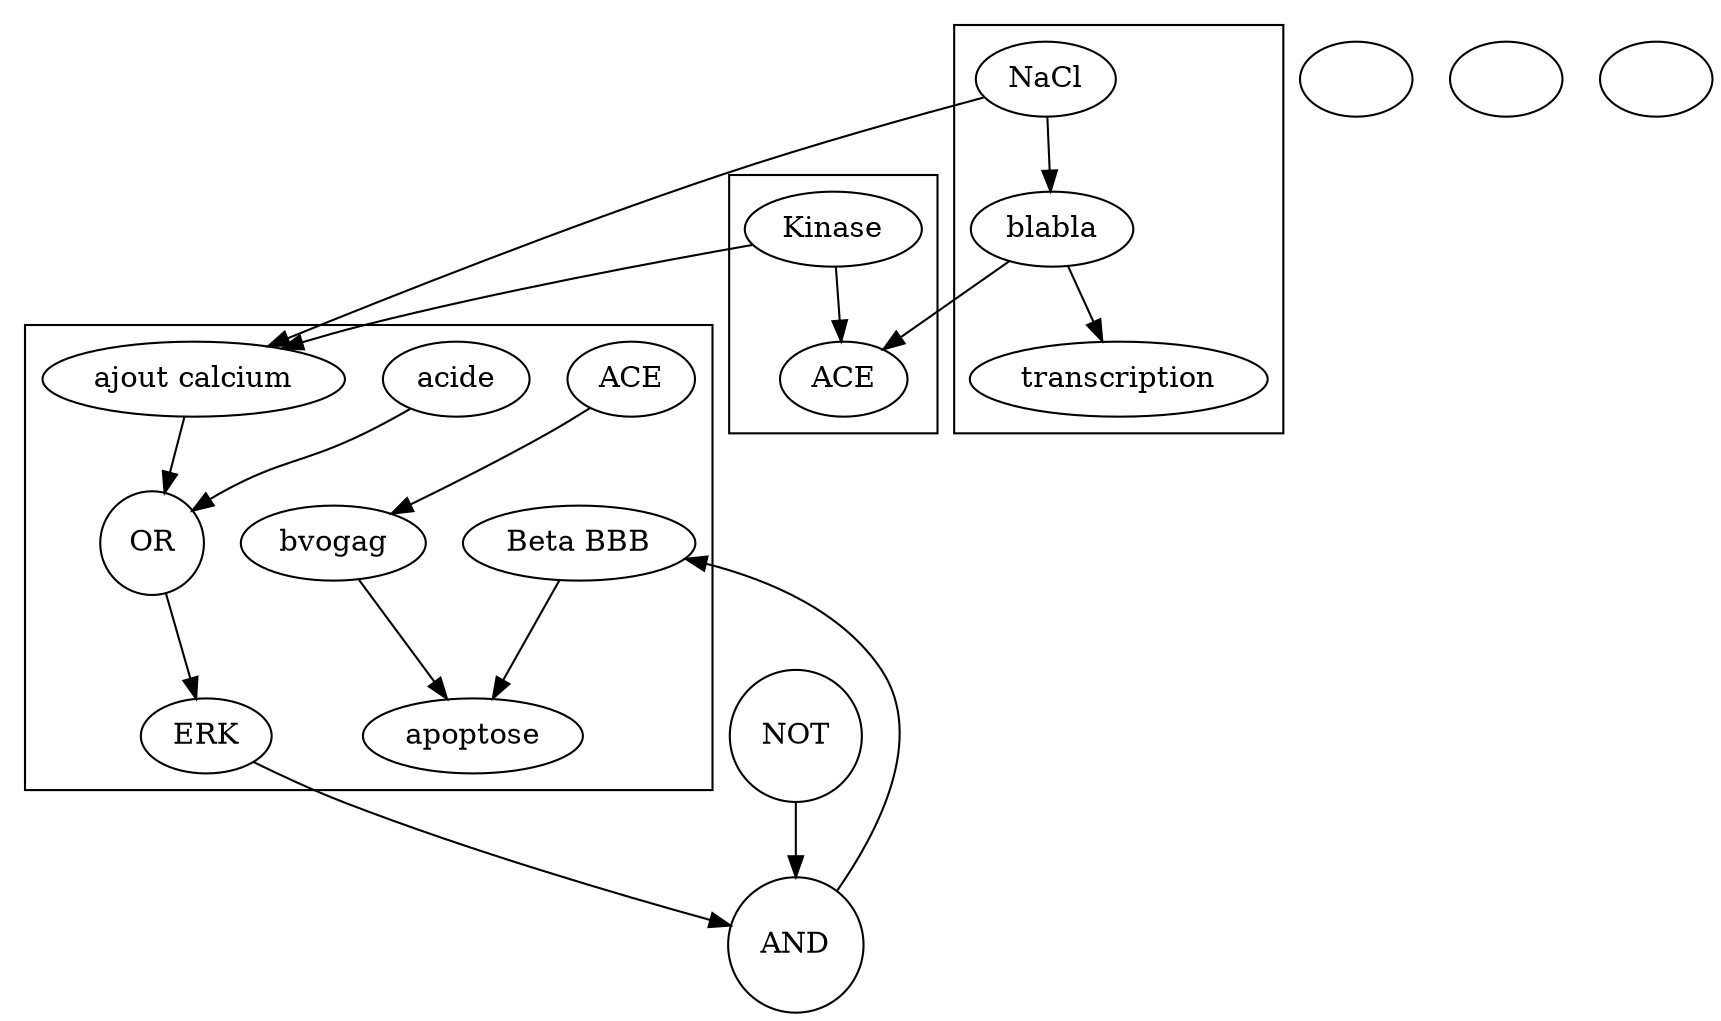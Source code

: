 digraph G {
	subgraph cluster_0 {
		glyph5 [label=ERK]
		glyph6 [label=acide]
		glyph9 [label="Beta BBB"]
		glyph10 [label=apoptose]
		glyph11 [label=ACE]
		glyph12 [label=bvogag]
		glyph18 [label="ajout calcium"]
		glyph7 [label=OR shape=circle]
	}
	subgraph cluster_1 {
		glyph13 [label=Kinase]
		glyph14 [label=ACE]
	}
	subgraph cluster_2 {
		glyph15 [label=blabla]
		glyph16 [label=transcription]
		glyph17 [label=NaCl]
	}
	glyph1 [label=""]
	glyph2 [label=""]
	glyph3 [label=""]
	glyph4 [label=NOT shape=circle]
	glyph8 [label=AND shape=circle]
		glyph7 -> glyph5 [tailclip=true]
		glyph9 -> glyph10 [tailclip=true]
		glyph4 -> glyph8 [tailclip=true]
		glyph5 -> glyph8 [tailclip=true]
		glyph18 -> glyph7 [tailclip=true]
		glyph6 -> glyph7 [tailclip=true]
		glyph8 -> glyph9 [tailclip=true]
		glyph12 -> glyph10 [tailclip=true]
		glyph11 -> glyph12 [tailclip=true]
		glyph13 -> glyph18 [tailclip=true]
		glyph13 -> glyph14 [tailclip=true]
		glyph15 -> glyph14 [tailclip=true]
		glyph17 -> glyph15 [tailclip=true]
		glyph15 -> glyph16 [tailclip=true]
		glyph17 -> glyph18 [tailclip=true]
}